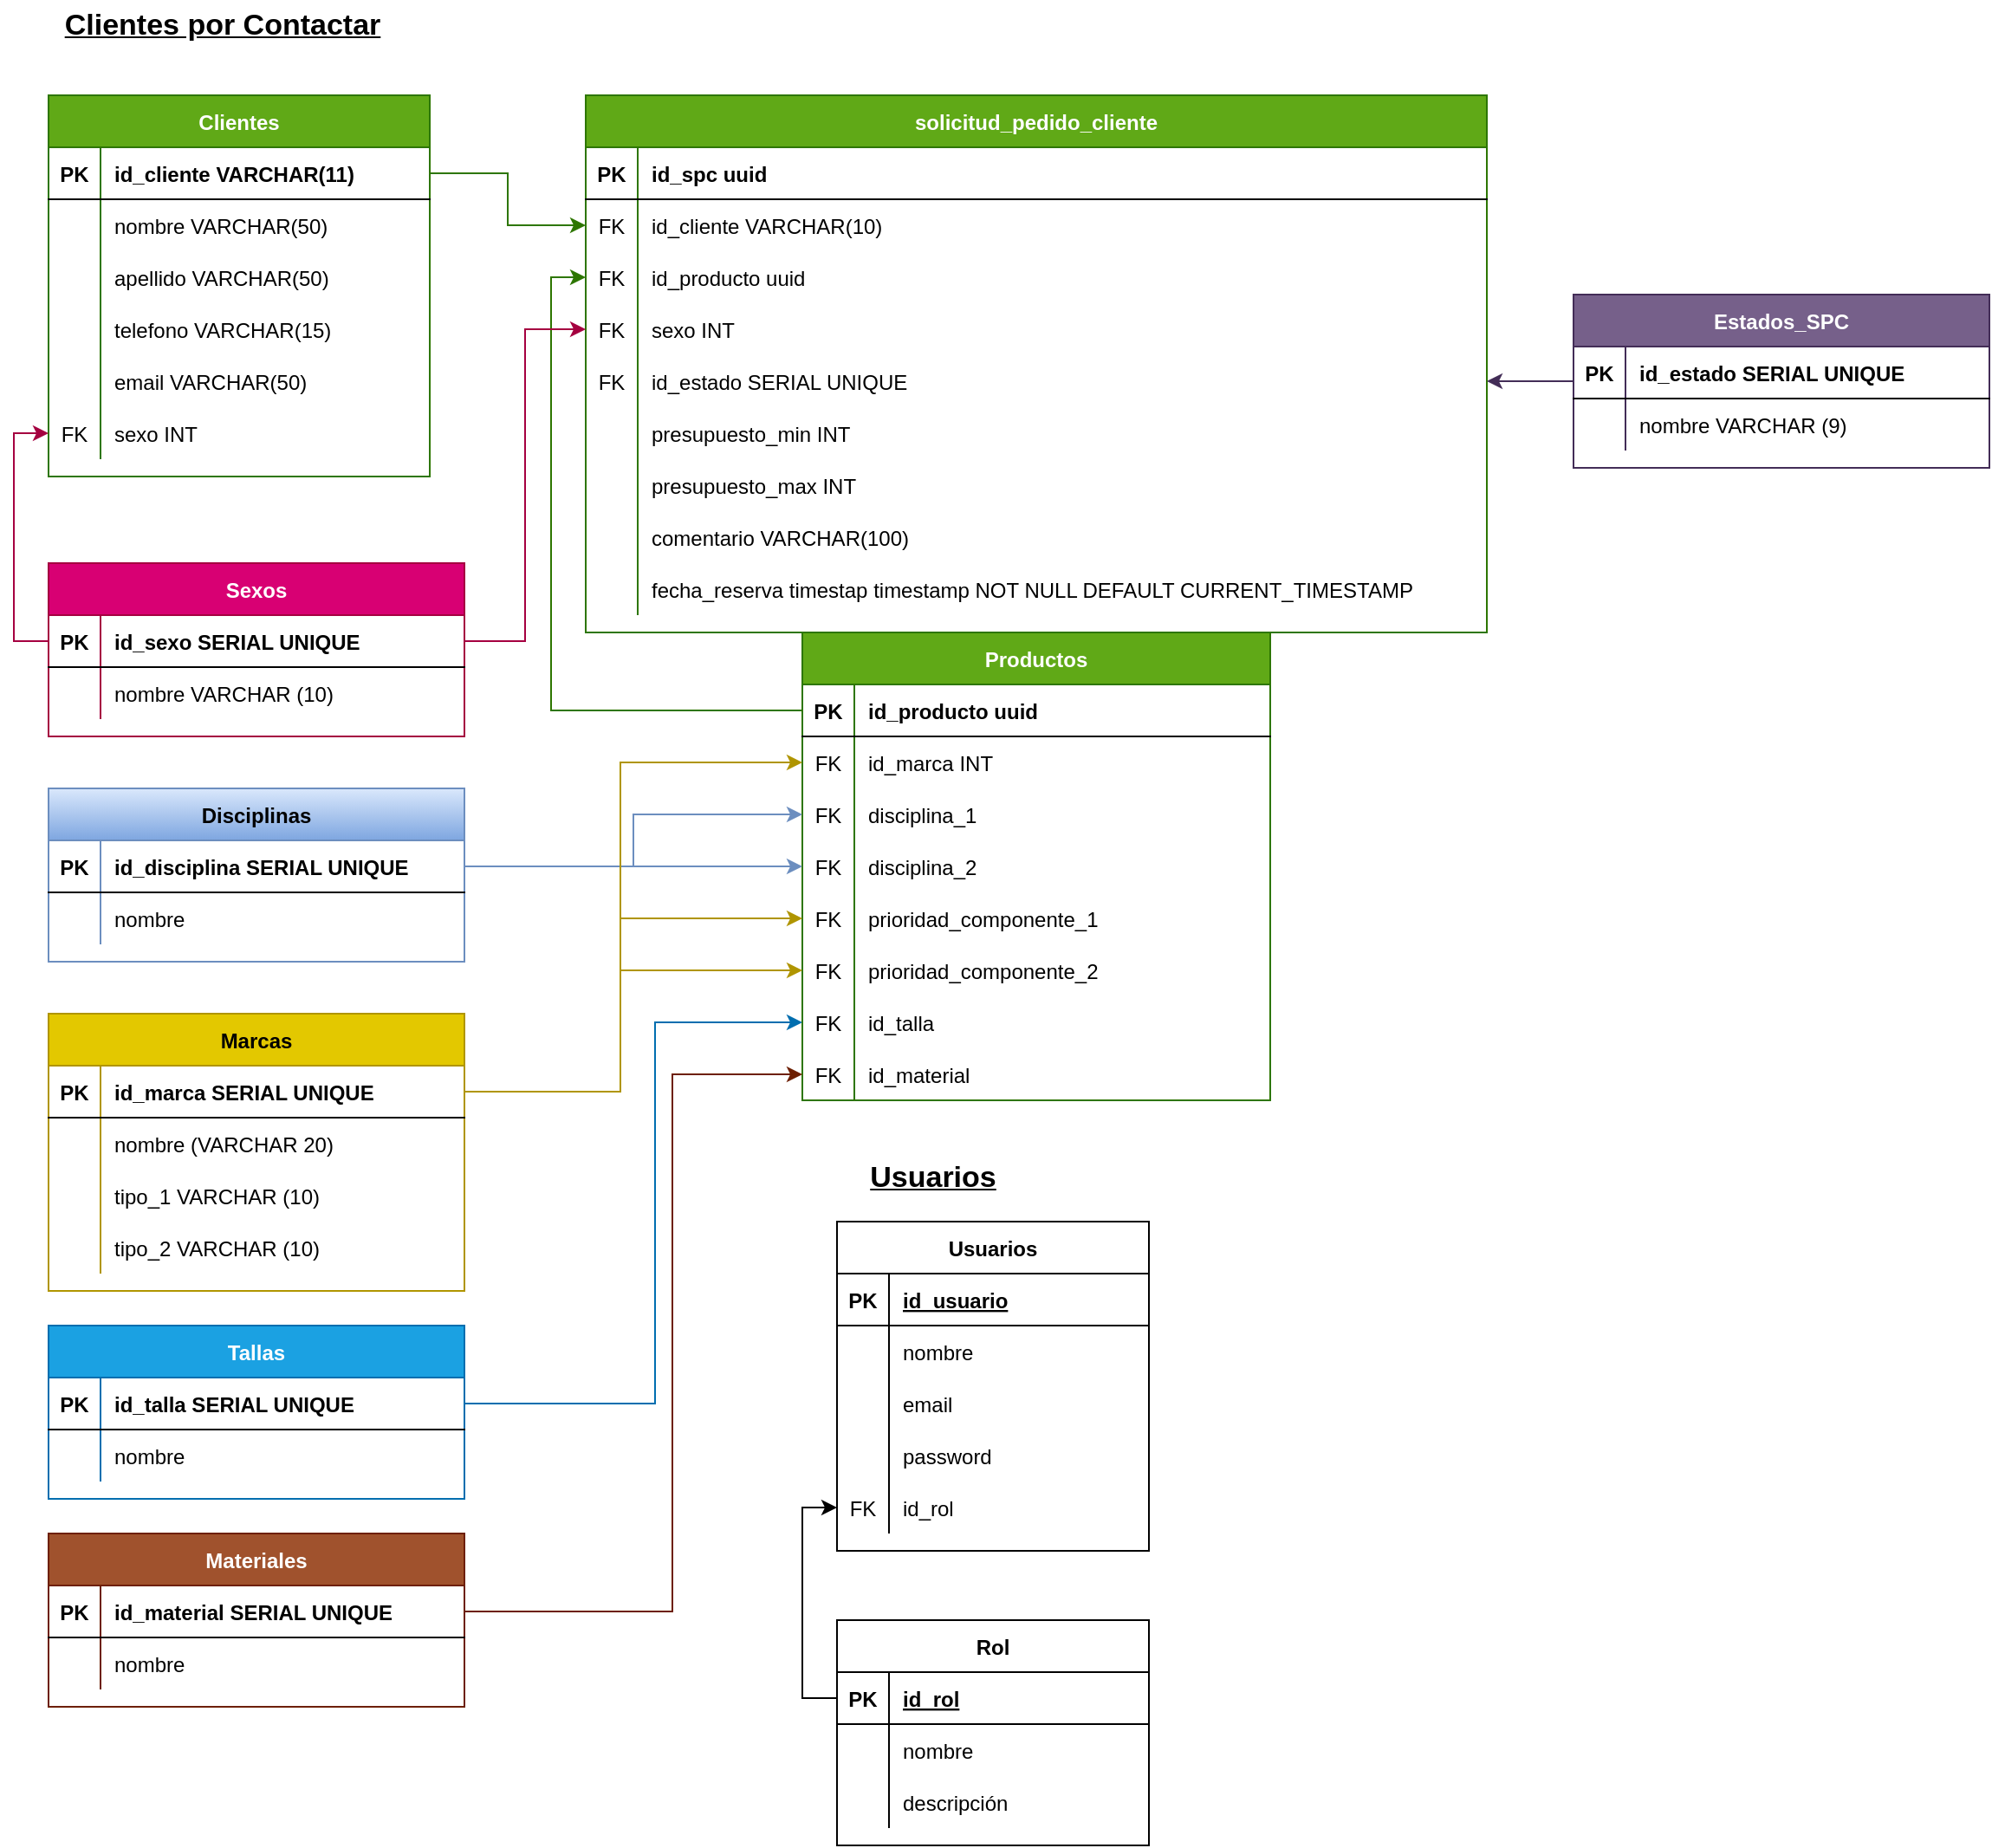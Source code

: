 <mxfile version="15.8.7" type="device"><diagram id="6OEw1RoG8nwUPxOM8HDi" name="Page-1"><mxGraphModel dx="1296" dy="1065" grid="1" gridSize="10" guides="1" tooltips="1" connect="1" arrows="1" fold="1" page="1" pageScale="1" pageWidth="850" pageHeight="1100" math="0" shadow="0"><root><mxCell id="0"/><mxCell id="1" parent="0"/><mxCell id="TOq5eqpITNeeK79qDQ8g-1" value="Clientes por Contactar" style="text;html=1;align=center;verticalAlign=middle;resizable=0;points=[];autosize=1;strokeColor=none;fillColor=none;fontSize=17;fontStyle=5;horizontal=1;" parent="1" vertex="1"><mxGeometry x="60" y="25" width="200" height="30" as="geometry"/></mxCell><mxCell id="TOq5eqpITNeeK79qDQ8g-2" value="Clientes" style="shape=table;startSize=30;container=1;collapsible=1;childLayout=tableLayout;fixedRows=1;rowLines=0;fontStyle=1;align=center;resizeLast=1;fillColor=#60a917;fontColor=#ffffff;strokeColor=#2D7600;" parent="1" vertex="1"><mxGeometry x="60" y="80" width="220" height="220" as="geometry"/></mxCell><mxCell id="TOq5eqpITNeeK79qDQ8g-3" value="" style="shape=partialRectangle;collapsible=0;dropTarget=0;pointerEvents=0;fillColor=none;top=0;left=0;bottom=1;right=0;points=[[0,0.5],[1,0.5]];portConstraint=eastwest;" parent="TOq5eqpITNeeK79qDQ8g-2" vertex="1"><mxGeometry y="30" width="220" height="30" as="geometry"/></mxCell><mxCell id="TOq5eqpITNeeK79qDQ8g-4" value="PK" style="shape=partialRectangle;connectable=0;fillColor=none;top=0;left=0;bottom=0;right=0;fontStyle=1;overflow=hidden;" parent="TOq5eqpITNeeK79qDQ8g-3" vertex="1"><mxGeometry width="30" height="30" as="geometry"><mxRectangle width="30" height="30" as="alternateBounds"/></mxGeometry></mxCell><mxCell id="TOq5eqpITNeeK79qDQ8g-5" value="id_cliente VARCHAR(11)" style="shape=partialRectangle;connectable=0;fillColor=none;top=0;left=0;bottom=0;right=0;align=left;spacingLeft=6;fontStyle=1;overflow=hidden;" parent="TOq5eqpITNeeK79qDQ8g-3" vertex="1"><mxGeometry x="30" width="190" height="30" as="geometry"><mxRectangle width="190" height="30" as="alternateBounds"/></mxGeometry></mxCell><mxCell id="TOq5eqpITNeeK79qDQ8g-6" value="" style="shape=partialRectangle;collapsible=0;dropTarget=0;pointerEvents=0;fillColor=none;top=0;left=0;bottom=0;right=0;points=[[0,0.5],[1,0.5]];portConstraint=eastwest;" parent="TOq5eqpITNeeK79qDQ8g-2" vertex="1"><mxGeometry y="60" width="220" height="30" as="geometry"/></mxCell><mxCell id="TOq5eqpITNeeK79qDQ8g-7" value="" style="shape=partialRectangle;connectable=0;fillColor=none;top=0;left=0;bottom=0;right=0;editable=1;overflow=hidden;" parent="TOq5eqpITNeeK79qDQ8g-6" vertex="1"><mxGeometry width="30" height="30" as="geometry"><mxRectangle width="30" height="30" as="alternateBounds"/></mxGeometry></mxCell><mxCell id="TOq5eqpITNeeK79qDQ8g-8" value="nombre VARCHAR(50)" style="shape=partialRectangle;connectable=0;fillColor=none;top=0;left=0;bottom=0;right=0;align=left;spacingLeft=6;overflow=hidden;" parent="TOq5eqpITNeeK79qDQ8g-6" vertex="1"><mxGeometry x="30" width="190" height="30" as="geometry"><mxRectangle width="190" height="30" as="alternateBounds"/></mxGeometry></mxCell><mxCell id="TOq5eqpITNeeK79qDQ8g-9" value="" style="shape=partialRectangle;collapsible=0;dropTarget=0;pointerEvents=0;fillColor=none;top=0;left=0;bottom=0;right=0;points=[[0,0.5],[1,0.5]];portConstraint=eastwest;" parent="TOq5eqpITNeeK79qDQ8g-2" vertex="1"><mxGeometry y="90" width="220" height="30" as="geometry"/></mxCell><mxCell id="TOq5eqpITNeeK79qDQ8g-10" value="" style="shape=partialRectangle;connectable=0;fillColor=none;top=0;left=0;bottom=0;right=0;editable=1;overflow=hidden;" parent="TOq5eqpITNeeK79qDQ8g-9" vertex="1"><mxGeometry width="30" height="30" as="geometry"><mxRectangle width="30" height="30" as="alternateBounds"/></mxGeometry></mxCell><mxCell id="TOq5eqpITNeeK79qDQ8g-11" value="apellido VARCHAR(50)" style="shape=partialRectangle;connectable=0;fillColor=none;top=0;left=0;bottom=0;right=0;align=left;spacingLeft=6;overflow=hidden;" parent="TOq5eqpITNeeK79qDQ8g-9" vertex="1"><mxGeometry x="30" width="190" height="30" as="geometry"><mxRectangle width="190" height="30" as="alternateBounds"/></mxGeometry></mxCell><mxCell id="TOq5eqpITNeeK79qDQ8g-12" value="" style="shape=partialRectangle;collapsible=0;dropTarget=0;pointerEvents=0;fillColor=none;top=0;left=0;bottom=0;right=0;points=[[0,0.5],[1,0.5]];portConstraint=eastwest;" parent="TOq5eqpITNeeK79qDQ8g-2" vertex="1"><mxGeometry y="120" width="220" height="30" as="geometry"/></mxCell><mxCell id="TOq5eqpITNeeK79qDQ8g-13" value="" style="shape=partialRectangle;connectable=0;fillColor=none;top=0;left=0;bottom=0;right=0;editable=1;overflow=hidden;" parent="TOq5eqpITNeeK79qDQ8g-12" vertex="1"><mxGeometry width="30" height="30" as="geometry"><mxRectangle width="30" height="30" as="alternateBounds"/></mxGeometry></mxCell><mxCell id="TOq5eqpITNeeK79qDQ8g-14" value="telefono VARCHAR(15)" style="shape=partialRectangle;connectable=0;fillColor=none;top=0;left=0;bottom=0;right=0;align=left;spacingLeft=6;overflow=hidden;" parent="TOq5eqpITNeeK79qDQ8g-12" vertex="1"><mxGeometry x="30" width="190" height="30" as="geometry"><mxRectangle width="190" height="30" as="alternateBounds"/></mxGeometry></mxCell><mxCell id="TOq5eqpITNeeK79qDQ8g-28" style="shape=partialRectangle;collapsible=0;dropTarget=0;pointerEvents=0;fillColor=none;top=0;left=0;bottom=0;right=0;points=[[0,0.5],[1,0.5]];portConstraint=eastwest;" parent="TOq5eqpITNeeK79qDQ8g-2" vertex="1"><mxGeometry y="150" width="220" height="30" as="geometry"/></mxCell><mxCell id="TOq5eqpITNeeK79qDQ8g-29" style="shape=partialRectangle;connectable=0;fillColor=none;top=0;left=0;bottom=0;right=0;editable=1;overflow=hidden;" parent="TOq5eqpITNeeK79qDQ8g-28" vertex="1"><mxGeometry width="30" height="30" as="geometry"><mxRectangle width="30" height="30" as="alternateBounds"/></mxGeometry></mxCell><mxCell id="TOq5eqpITNeeK79qDQ8g-30" value="email VARCHAR(50)" style="shape=partialRectangle;connectable=0;fillColor=none;top=0;left=0;bottom=0;right=0;align=left;spacingLeft=6;overflow=hidden;" parent="TOq5eqpITNeeK79qDQ8g-28" vertex="1"><mxGeometry x="30" width="190" height="30" as="geometry"><mxRectangle width="190" height="30" as="alternateBounds"/></mxGeometry></mxCell><mxCell id="i6nMh1V5ZQZJW5j_rG-i-44" style="shape=partialRectangle;collapsible=0;dropTarget=0;pointerEvents=0;fillColor=none;top=0;left=0;bottom=0;right=0;points=[[0,0.5],[1,0.5]];portConstraint=eastwest;" parent="TOq5eqpITNeeK79qDQ8g-2" vertex="1"><mxGeometry y="180" width="220" height="30" as="geometry"/></mxCell><mxCell id="i6nMh1V5ZQZJW5j_rG-i-45" value="FK" style="shape=partialRectangle;connectable=0;fillColor=none;top=0;left=0;bottom=0;right=0;editable=1;overflow=hidden;" parent="i6nMh1V5ZQZJW5j_rG-i-44" vertex="1"><mxGeometry width="30" height="30" as="geometry"><mxRectangle width="30" height="30" as="alternateBounds"/></mxGeometry></mxCell><mxCell id="i6nMh1V5ZQZJW5j_rG-i-46" value="sexo INT" style="shape=partialRectangle;connectable=0;fillColor=none;top=0;left=0;bottom=0;right=0;align=left;spacingLeft=6;overflow=hidden;" parent="i6nMh1V5ZQZJW5j_rG-i-44" vertex="1"><mxGeometry x="30" width="190" height="30" as="geometry"><mxRectangle width="190" height="30" as="alternateBounds"/></mxGeometry></mxCell><mxCell id="TOq5eqpITNeeK79qDQ8g-15" value="solicitud_pedido_cliente" style="shape=table;startSize=30;container=1;collapsible=1;childLayout=tableLayout;fixedRows=1;rowLines=0;fontStyle=1;align=center;resizeLast=1;fillColor=#60a917;fontColor=#ffffff;strokeColor=#2D7600;" parent="1" vertex="1"><mxGeometry x="370" y="80" width="520" height="310" as="geometry"/></mxCell><mxCell id="TOq5eqpITNeeK79qDQ8g-16" value="" style="shape=partialRectangle;collapsible=0;dropTarget=0;pointerEvents=0;fillColor=none;top=0;left=0;bottom=1;right=0;points=[[0,0.5],[1,0.5]];portConstraint=eastwest;" parent="TOq5eqpITNeeK79qDQ8g-15" vertex="1"><mxGeometry y="30" width="520" height="30" as="geometry"/></mxCell><mxCell id="TOq5eqpITNeeK79qDQ8g-17" value="PK" style="shape=partialRectangle;connectable=0;fillColor=none;top=0;left=0;bottom=0;right=0;fontStyle=1;overflow=hidden;" parent="TOq5eqpITNeeK79qDQ8g-16" vertex="1"><mxGeometry width="30" height="30" as="geometry"><mxRectangle width="30" height="30" as="alternateBounds"/></mxGeometry></mxCell><mxCell id="TOq5eqpITNeeK79qDQ8g-18" value="id_spc uuid" style="shape=partialRectangle;connectable=0;fillColor=none;top=0;left=0;bottom=0;right=0;align=left;spacingLeft=6;fontStyle=1;overflow=hidden;" parent="TOq5eqpITNeeK79qDQ8g-16" vertex="1"><mxGeometry x="30" width="490" height="30" as="geometry"><mxRectangle width="490" height="30" as="alternateBounds"/></mxGeometry></mxCell><mxCell id="TOq5eqpITNeeK79qDQ8g-19" value="" style="shape=partialRectangle;collapsible=0;dropTarget=0;pointerEvents=0;fillColor=none;top=0;left=0;bottom=0;right=0;points=[[0,0.5],[1,0.5]];portConstraint=eastwest;" parent="TOq5eqpITNeeK79qDQ8g-15" vertex="1"><mxGeometry y="60" width="520" height="30" as="geometry"/></mxCell><mxCell id="TOq5eqpITNeeK79qDQ8g-20" value="FK" style="shape=partialRectangle;connectable=0;fillColor=none;top=0;left=0;bottom=0;right=0;editable=1;overflow=hidden;" parent="TOq5eqpITNeeK79qDQ8g-19" vertex="1"><mxGeometry width="30" height="30" as="geometry"><mxRectangle width="30" height="30" as="alternateBounds"/></mxGeometry></mxCell><mxCell id="TOq5eqpITNeeK79qDQ8g-21" value="id_cliente VARCHAR(10)" style="shape=partialRectangle;connectable=0;fillColor=none;top=0;left=0;bottom=0;right=0;align=left;spacingLeft=6;overflow=hidden;" parent="TOq5eqpITNeeK79qDQ8g-19" vertex="1"><mxGeometry x="30" width="490" height="30" as="geometry"><mxRectangle width="490" height="30" as="alternateBounds"/></mxGeometry></mxCell><mxCell id="TOq5eqpITNeeK79qDQ8g-22" value="" style="shape=partialRectangle;collapsible=0;dropTarget=0;pointerEvents=0;fillColor=none;top=0;left=0;bottom=0;right=0;points=[[0,0.5],[1,0.5]];portConstraint=eastwest;" parent="TOq5eqpITNeeK79qDQ8g-15" vertex="1"><mxGeometry y="90" width="520" height="30" as="geometry"/></mxCell><mxCell id="TOq5eqpITNeeK79qDQ8g-23" value="FK" style="shape=partialRectangle;connectable=0;fillColor=none;top=0;left=0;bottom=0;right=0;editable=1;overflow=hidden;" parent="TOq5eqpITNeeK79qDQ8g-22" vertex="1"><mxGeometry width="30" height="30" as="geometry"><mxRectangle width="30" height="30" as="alternateBounds"/></mxGeometry></mxCell><mxCell id="TOq5eqpITNeeK79qDQ8g-24" value="id_producto uuid " style="shape=partialRectangle;connectable=0;fillColor=none;top=0;left=0;bottom=0;right=0;align=left;spacingLeft=6;overflow=hidden;" parent="TOq5eqpITNeeK79qDQ8g-22" vertex="1"><mxGeometry x="30" width="490" height="30" as="geometry"><mxRectangle width="490" height="30" as="alternateBounds"/></mxGeometry></mxCell><mxCell id="i6nMh1V5ZQZJW5j_rG-i-54" style="shape=partialRectangle;collapsible=0;dropTarget=0;pointerEvents=0;fillColor=none;top=0;left=0;bottom=0;right=0;points=[[0,0.5],[1,0.5]];portConstraint=eastwest;" parent="TOq5eqpITNeeK79qDQ8g-15" vertex="1"><mxGeometry y="120" width="520" height="30" as="geometry"/></mxCell><mxCell id="i6nMh1V5ZQZJW5j_rG-i-55" value="FK" style="shape=partialRectangle;connectable=0;fillColor=none;top=0;left=0;bottom=0;right=0;editable=1;overflow=hidden;" parent="i6nMh1V5ZQZJW5j_rG-i-54" vertex="1"><mxGeometry width="30" height="30" as="geometry"><mxRectangle width="30" height="30" as="alternateBounds"/></mxGeometry></mxCell><mxCell id="i6nMh1V5ZQZJW5j_rG-i-56" value="sexo INT" style="shape=partialRectangle;connectable=0;fillColor=none;top=0;left=0;bottom=0;right=0;align=left;spacingLeft=6;overflow=hidden;" parent="i6nMh1V5ZQZJW5j_rG-i-54" vertex="1"><mxGeometry x="30" width="490" height="30" as="geometry"><mxRectangle width="490" height="30" as="alternateBounds"/></mxGeometry></mxCell><mxCell id="TOq5eqpITNeeK79qDQ8g-34" style="shape=partialRectangle;collapsible=0;dropTarget=0;pointerEvents=0;fillColor=none;top=0;left=0;bottom=0;right=0;points=[[0,0.5],[1,0.5]];portConstraint=eastwest;" parent="TOq5eqpITNeeK79qDQ8g-15" vertex="1"><mxGeometry y="150" width="520" height="30" as="geometry"/></mxCell><mxCell id="TOq5eqpITNeeK79qDQ8g-35" value="FK" style="shape=partialRectangle;connectable=0;fillColor=none;top=0;left=0;bottom=0;right=0;editable=1;overflow=hidden;" parent="TOq5eqpITNeeK79qDQ8g-34" vertex="1"><mxGeometry width="30" height="30" as="geometry"><mxRectangle width="30" height="30" as="alternateBounds"/></mxGeometry></mxCell><mxCell id="TOq5eqpITNeeK79qDQ8g-36" value="id_estado SERIAL UNIQUE" style="shape=partialRectangle;connectable=0;fillColor=none;top=0;left=0;bottom=0;right=0;align=left;spacingLeft=6;overflow=hidden;" parent="TOq5eqpITNeeK79qDQ8g-34" vertex="1"><mxGeometry x="30" width="490" height="30" as="geometry"><mxRectangle width="490" height="30" as="alternateBounds"/></mxGeometry></mxCell><mxCell id="ywp_9PJctNcTsbp1bO07-2" style="shape=partialRectangle;collapsible=0;dropTarget=0;pointerEvents=0;fillColor=none;top=0;left=0;bottom=0;right=0;points=[[0,0.5],[1,0.5]];portConstraint=eastwest;" parent="TOq5eqpITNeeK79qDQ8g-15" vertex="1"><mxGeometry y="180" width="520" height="30" as="geometry"/></mxCell><mxCell id="ywp_9PJctNcTsbp1bO07-3" style="shape=partialRectangle;connectable=0;fillColor=none;top=0;left=0;bottom=0;right=0;editable=1;overflow=hidden;" parent="ywp_9PJctNcTsbp1bO07-2" vertex="1"><mxGeometry width="30" height="30" as="geometry"><mxRectangle width="30" height="30" as="alternateBounds"/></mxGeometry></mxCell><mxCell id="ywp_9PJctNcTsbp1bO07-4" value="presupuesto_min INT" style="shape=partialRectangle;connectable=0;fillColor=none;top=0;left=0;bottom=0;right=0;align=left;spacingLeft=6;overflow=hidden;" parent="ywp_9PJctNcTsbp1bO07-2" vertex="1"><mxGeometry x="30" width="490" height="30" as="geometry"><mxRectangle width="490" height="30" as="alternateBounds"/></mxGeometry></mxCell><mxCell id="ywp_9PJctNcTsbp1bO07-5" style="shape=partialRectangle;collapsible=0;dropTarget=0;pointerEvents=0;fillColor=none;top=0;left=0;bottom=0;right=0;points=[[0,0.5],[1,0.5]];portConstraint=eastwest;" parent="TOq5eqpITNeeK79qDQ8g-15" vertex="1"><mxGeometry y="210" width="520" height="30" as="geometry"/></mxCell><mxCell id="ywp_9PJctNcTsbp1bO07-6" style="shape=partialRectangle;connectable=0;fillColor=none;top=0;left=0;bottom=0;right=0;editable=1;overflow=hidden;" parent="ywp_9PJctNcTsbp1bO07-5" vertex="1"><mxGeometry width="30" height="30" as="geometry"><mxRectangle width="30" height="30" as="alternateBounds"/></mxGeometry></mxCell><mxCell id="ywp_9PJctNcTsbp1bO07-7" value="presupuesto_max INT" style="shape=partialRectangle;connectable=0;fillColor=none;top=0;left=0;bottom=0;right=0;align=left;spacingLeft=6;overflow=hidden;" parent="ywp_9PJctNcTsbp1bO07-5" vertex="1"><mxGeometry x="30" width="490" height="30" as="geometry"><mxRectangle width="490" height="30" as="alternateBounds"/></mxGeometry></mxCell><mxCell id="Cqpadrn6HLK0nkTycRm2-21" style="shape=partialRectangle;collapsible=0;dropTarget=0;pointerEvents=0;fillColor=none;top=0;left=0;bottom=0;right=0;points=[[0,0.5],[1,0.5]];portConstraint=eastwest;" parent="TOq5eqpITNeeK79qDQ8g-15" vertex="1"><mxGeometry y="240" width="520" height="30" as="geometry"/></mxCell><mxCell id="Cqpadrn6HLK0nkTycRm2-22" style="shape=partialRectangle;connectable=0;fillColor=none;top=0;left=0;bottom=0;right=0;editable=1;overflow=hidden;" parent="Cqpadrn6HLK0nkTycRm2-21" vertex="1"><mxGeometry width="30" height="30" as="geometry"><mxRectangle width="30" height="30" as="alternateBounds"/></mxGeometry></mxCell><mxCell id="Cqpadrn6HLK0nkTycRm2-23" value="comentario VARCHAR(100)" style="shape=partialRectangle;connectable=0;fillColor=none;top=0;left=0;bottom=0;right=0;align=left;spacingLeft=6;overflow=hidden;" parent="Cqpadrn6HLK0nkTycRm2-21" vertex="1"><mxGeometry x="30" width="490" height="30" as="geometry"><mxRectangle width="490" height="30" as="alternateBounds"/></mxGeometry></mxCell><mxCell id="TOq5eqpITNeeK79qDQ8g-25" value="" style="shape=partialRectangle;collapsible=0;dropTarget=0;pointerEvents=0;fillColor=none;top=0;left=0;bottom=0;right=0;points=[[0,0.5],[1,0.5]];portConstraint=eastwest;" parent="TOq5eqpITNeeK79qDQ8g-15" vertex="1"><mxGeometry y="270" width="520" height="30" as="geometry"/></mxCell><mxCell id="TOq5eqpITNeeK79qDQ8g-26" value="" style="shape=partialRectangle;connectable=0;fillColor=none;top=0;left=0;bottom=0;right=0;editable=1;overflow=hidden;" parent="TOq5eqpITNeeK79qDQ8g-25" vertex="1"><mxGeometry width="30" height="30" as="geometry"><mxRectangle width="30" height="30" as="alternateBounds"/></mxGeometry></mxCell><mxCell id="TOq5eqpITNeeK79qDQ8g-27" value="fecha_reserva timestap timestamp NOT NULL DEFAULT CURRENT_TIMESTAMP" style="shape=partialRectangle;connectable=0;fillColor=none;top=0;left=0;bottom=0;right=0;align=left;spacingLeft=6;overflow=hidden;" parent="TOq5eqpITNeeK79qDQ8g-25" vertex="1"><mxGeometry x="30" width="490" height="30" as="geometry"><mxRectangle width="490" height="30" as="alternateBounds"/></mxGeometry></mxCell><mxCell id="TOq5eqpITNeeK79qDQ8g-40" value="Productos" style="shape=table;startSize=30;container=1;collapsible=1;childLayout=tableLayout;fixedRows=1;rowLines=0;fontStyle=1;align=center;resizeLast=1;fillColor=#60a917;fontColor=#ffffff;strokeColor=#2D7600;" parent="1" vertex="1"><mxGeometry x="495" y="390" width="270" height="270" as="geometry"/></mxCell><mxCell id="TOq5eqpITNeeK79qDQ8g-41" value="" style="shape=partialRectangle;collapsible=0;dropTarget=0;pointerEvents=0;fillColor=none;top=0;left=0;bottom=1;right=0;points=[[0,0.5],[1,0.5]];portConstraint=eastwest;" parent="TOq5eqpITNeeK79qDQ8g-40" vertex="1"><mxGeometry y="30" width="270" height="30" as="geometry"/></mxCell><mxCell id="TOq5eqpITNeeK79qDQ8g-42" value="PK" style="shape=partialRectangle;connectable=0;fillColor=none;top=0;left=0;bottom=0;right=0;fontStyle=1;overflow=hidden;" parent="TOq5eqpITNeeK79qDQ8g-41" vertex="1"><mxGeometry width="30" height="30" as="geometry"><mxRectangle width="30" height="30" as="alternateBounds"/></mxGeometry></mxCell><mxCell id="TOq5eqpITNeeK79qDQ8g-43" value="id_producto uuid" style="shape=partialRectangle;connectable=0;fillColor=none;top=0;left=0;bottom=0;right=0;align=left;spacingLeft=6;fontStyle=1;overflow=hidden;" parent="TOq5eqpITNeeK79qDQ8g-41" vertex="1"><mxGeometry x="30" width="240" height="30" as="geometry"><mxRectangle width="240" height="30" as="alternateBounds"/></mxGeometry></mxCell><mxCell id="TOq5eqpITNeeK79qDQ8g-63" style="shape=partialRectangle;collapsible=0;dropTarget=0;pointerEvents=0;fillColor=none;top=0;left=0;bottom=0;right=0;points=[[0,0.5],[1,0.5]];portConstraint=eastwest;" parent="TOq5eqpITNeeK79qDQ8g-40" vertex="1"><mxGeometry y="60" width="270" height="30" as="geometry"/></mxCell><mxCell id="TOq5eqpITNeeK79qDQ8g-64" value="FK" style="shape=partialRectangle;connectable=0;fillColor=none;top=0;left=0;bottom=0;right=0;editable=1;overflow=hidden;" parent="TOq5eqpITNeeK79qDQ8g-63" vertex="1"><mxGeometry width="30" height="30" as="geometry"><mxRectangle width="30" height="30" as="alternateBounds"/></mxGeometry></mxCell><mxCell id="TOq5eqpITNeeK79qDQ8g-65" value="id_marca INT" style="shape=partialRectangle;connectable=0;fillColor=none;top=0;left=0;bottom=0;right=0;align=left;spacingLeft=6;overflow=hidden;" parent="TOq5eqpITNeeK79qDQ8g-63" vertex="1"><mxGeometry x="30" width="240" height="30" as="geometry"><mxRectangle width="240" height="30" as="alternateBounds"/></mxGeometry></mxCell><mxCell id="TOq5eqpITNeeK79qDQ8g-44" value="" style="shape=partialRectangle;collapsible=0;dropTarget=0;pointerEvents=0;fillColor=none;top=0;left=0;bottom=0;right=0;points=[[0,0.5],[1,0.5]];portConstraint=eastwest;" parent="TOq5eqpITNeeK79qDQ8g-40" vertex="1"><mxGeometry y="90" width="270" height="30" as="geometry"/></mxCell><mxCell id="TOq5eqpITNeeK79qDQ8g-45" value="FK" style="shape=partialRectangle;connectable=0;fillColor=none;top=0;left=0;bottom=0;right=0;editable=1;overflow=hidden;" parent="TOq5eqpITNeeK79qDQ8g-44" vertex="1"><mxGeometry width="30" height="30" as="geometry"><mxRectangle width="30" height="30" as="alternateBounds"/></mxGeometry></mxCell><mxCell id="TOq5eqpITNeeK79qDQ8g-46" value="disciplina_1" style="shape=partialRectangle;connectable=0;fillColor=none;top=0;left=0;bottom=0;right=0;align=left;spacingLeft=6;overflow=hidden;" parent="TOq5eqpITNeeK79qDQ8g-44" vertex="1"><mxGeometry x="30" width="240" height="30" as="geometry"><mxRectangle width="240" height="30" as="alternateBounds"/></mxGeometry></mxCell><mxCell id="i6nMh1V5ZQZJW5j_rG-i-1" style="shape=partialRectangle;collapsible=0;dropTarget=0;pointerEvents=0;fillColor=none;top=0;left=0;bottom=0;right=0;points=[[0,0.5],[1,0.5]];portConstraint=eastwest;" parent="TOq5eqpITNeeK79qDQ8g-40" vertex="1"><mxGeometry y="120" width="270" height="30" as="geometry"/></mxCell><mxCell id="i6nMh1V5ZQZJW5j_rG-i-2" value="FK" style="shape=partialRectangle;connectable=0;fillColor=none;top=0;left=0;bottom=0;right=0;editable=1;overflow=hidden;" parent="i6nMh1V5ZQZJW5j_rG-i-1" vertex="1"><mxGeometry width="30" height="30" as="geometry"><mxRectangle width="30" height="30" as="alternateBounds"/></mxGeometry></mxCell><mxCell id="i6nMh1V5ZQZJW5j_rG-i-3" value="disciplina_2" style="shape=partialRectangle;connectable=0;fillColor=none;top=0;left=0;bottom=0;right=0;align=left;spacingLeft=6;overflow=hidden;" parent="i6nMh1V5ZQZJW5j_rG-i-1" vertex="1"><mxGeometry x="30" width="240" height="30" as="geometry"><mxRectangle width="240" height="30" as="alternateBounds"/></mxGeometry></mxCell><mxCell id="i6nMh1V5ZQZJW5j_rG-i-5" style="shape=partialRectangle;collapsible=0;dropTarget=0;pointerEvents=0;fillColor=none;top=0;left=0;bottom=0;right=0;points=[[0,0.5],[1,0.5]];portConstraint=eastwest;" parent="TOq5eqpITNeeK79qDQ8g-40" vertex="1"><mxGeometry y="150" width="270" height="30" as="geometry"/></mxCell><mxCell id="i6nMh1V5ZQZJW5j_rG-i-6" value="FK" style="shape=partialRectangle;connectable=0;fillColor=none;top=0;left=0;bottom=0;right=0;editable=1;overflow=hidden;" parent="i6nMh1V5ZQZJW5j_rG-i-5" vertex="1"><mxGeometry width="30" height="30" as="geometry"><mxRectangle width="30" height="30" as="alternateBounds"/></mxGeometry></mxCell><mxCell id="i6nMh1V5ZQZJW5j_rG-i-7" value="prioridad_componente_1" style="shape=partialRectangle;connectable=0;fillColor=none;top=0;left=0;bottom=0;right=0;align=left;spacingLeft=6;overflow=hidden;" parent="i6nMh1V5ZQZJW5j_rG-i-5" vertex="1"><mxGeometry x="30" width="240" height="30" as="geometry"><mxRectangle width="240" height="30" as="alternateBounds"/></mxGeometry></mxCell><mxCell id="i6nMh1V5ZQZJW5j_rG-i-8" style="shape=partialRectangle;collapsible=0;dropTarget=0;pointerEvents=0;fillColor=none;top=0;left=0;bottom=0;right=0;points=[[0,0.5],[1,0.5]];portConstraint=eastwest;" parent="TOq5eqpITNeeK79qDQ8g-40" vertex="1"><mxGeometry y="180" width="270" height="30" as="geometry"/></mxCell><mxCell id="i6nMh1V5ZQZJW5j_rG-i-9" value="FK" style="shape=partialRectangle;connectable=0;fillColor=none;top=0;left=0;bottom=0;right=0;editable=1;overflow=hidden;" parent="i6nMh1V5ZQZJW5j_rG-i-8" vertex="1"><mxGeometry width="30" height="30" as="geometry"><mxRectangle width="30" height="30" as="alternateBounds"/></mxGeometry></mxCell><mxCell id="i6nMh1V5ZQZJW5j_rG-i-10" value="prioridad_componente_2" style="shape=partialRectangle;connectable=0;fillColor=none;top=0;left=0;bottom=0;right=0;align=left;spacingLeft=6;overflow=hidden;" parent="i6nMh1V5ZQZJW5j_rG-i-8" vertex="1"><mxGeometry x="30" width="240" height="30" as="geometry"><mxRectangle width="240" height="30" as="alternateBounds"/></mxGeometry></mxCell><mxCell id="TOq5eqpITNeeK79qDQ8g-66" style="shape=partialRectangle;collapsible=0;dropTarget=0;pointerEvents=0;fillColor=none;top=0;left=0;bottom=0;right=0;points=[[0,0.5],[1,0.5]];portConstraint=eastwest;" parent="TOq5eqpITNeeK79qDQ8g-40" vertex="1"><mxGeometry y="210" width="270" height="30" as="geometry"/></mxCell><mxCell id="TOq5eqpITNeeK79qDQ8g-67" value="FK" style="shape=partialRectangle;connectable=0;fillColor=none;top=0;left=0;bottom=0;right=0;editable=1;overflow=hidden;" parent="TOq5eqpITNeeK79qDQ8g-66" vertex="1"><mxGeometry width="30" height="30" as="geometry"><mxRectangle width="30" height="30" as="alternateBounds"/></mxGeometry></mxCell><mxCell id="TOq5eqpITNeeK79qDQ8g-68" value="id_talla" style="shape=partialRectangle;connectable=0;fillColor=none;top=0;left=0;bottom=0;right=0;align=left;spacingLeft=6;overflow=hidden;" parent="TOq5eqpITNeeK79qDQ8g-66" vertex="1"><mxGeometry x="30" width="240" height="30" as="geometry"><mxRectangle width="240" height="30" as="alternateBounds"/></mxGeometry></mxCell><mxCell id="i6nMh1V5ZQZJW5j_rG-i-23" style="shape=partialRectangle;collapsible=0;dropTarget=0;pointerEvents=0;fillColor=none;top=0;left=0;bottom=0;right=0;points=[[0,0.5],[1,0.5]];portConstraint=eastwest;" parent="TOq5eqpITNeeK79qDQ8g-40" vertex="1"><mxGeometry y="240" width="270" height="30" as="geometry"/></mxCell><mxCell id="i6nMh1V5ZQZJW5j_rG-i-24" value="FK" style="shape=partialRectangle;connectable=0;fillColor=none;top=0;left=0;bottom=0;right=0;editable=1;overflow=hidden;" parent="i6nMh1V5ZQZJW5j_rG-i-23" vertex="1"><mxGeometry width="30" height="30" as="geometry"><mxRectangle width="30" height="30" as="alternateBounds"/></mxGeometry></mxCell><mxCell id="i6nMh1V5ZQZJW5j_rG-i-25" value="id_material" style="shape=partialRectangle;connectable=0;fillColor=none;top=0;left=0;bottom=0;right=0;align=left;spacingLeft=6;overflow=hidden;" parent="i6nMh1V5ZQZJW5j_rG-i-23" vertex="1"><mxGeometry x="30" width="240" height="30" as="geometry"><mxRectangle width="240" height="30" as="alternateBounds"/></mxGeometry></mxCell><mxCell id="TOq5eqpITNeeK79qDQ8g-53" value="Marcas" style="shape=table;startSize=30;container=1;collapsible=1;childLayout=tableLayout;fixedRows=1;rowLines=0;fontStyle=1;align=center;resizeLast=1;fillColor=#e3c800;fontColor=#000000;strokeColor=#B09500;" parent="1" vertex="1"><mxGeometry x="60" y="610" width="240" height="160" as="geometry"/></mxCell><mxCell id="TOq5eqpITNeeK79qDQ8g-54" value="" style="shape=partialRectangle;collapsible=0;dropTarget=0;pointerEvents=0;fillColor=none;top=0;left=0;bottom=1;right=0;points=[[0,0.5],[1,0.5]];portConstraint=eastwest;" parent="TOq5eqpITNeeK79qDQ8g-53" vertex="1"><mxGeometry y="30" width="240" height="30" as="geometry"/></mxCell><mxCell id="TOq5eqpITNeeK79qDQ8g-55" value="PK" style="shape=partialRectangle;connectable=0;fillColor=none;top=0;left=0;bottom=0;right=0;fontStyle=1;overflow=hidden;" parent="TOq5eqpITNeeK79qDQ8g-54" vertex="1"><mxGeometry width="30" height="30" as="geometry"><mxRectangle width="30" height="30" as="alternateBounds"/></mxGeometry></mxCell><mxCell id="TOq5eqpITNeeK79qDQ8g-56" value="id_marca SERIAL UNIQUE" style="shape=partialRectangle;connectable=0;fillColor=none;top=0;left=0;bottom=0;right=0;align=left;spacingLeft=6;fontStyle=1;overflow=hidden;" parent="TOq5eqpITNeeK79qDQ8g-54" vertex="1"><mxGeometry x="30" width="210" height="30" as="geometry"><mxRectangle width="210" height="30" as="alternateBounds"/></mxGeometry></mxCell><mxCell id="TOq5eqpITNeeK79qDQ8g-57" value="" style="shape=partialRectangle;collapsible=0;dropTarget=0;pointerEvents=0;fillColor=none;top=0;left=0;bottom=0;right=0;points=[[0,0.5],[1,0.5]];portConstraint=eastwest;" parent="TOq5eqpITNeeK79qDQ8g-53" vertex="1"><mxGeometry y="60" width="240" height="30" as="geometry"/></mxCell><mxCell id="TOq5eqpITNeeK79qDQ8g-58" value="" style="shape=partialRectangle;connectable=0;fillColor=none;top=0;left=0;bottom=0;right=0;editable=1;overflow=hidden;" parent="TOq5eqpITNeeK79qDQ8g-57" vertex="1"><mxGeometry width="30" height="30" as="geometry"><mxRectangle width="30" height="30" as="alternateBounds"/></mxGeometry></mxCell><mxCell id="TOq5eqpITNeeK79qDQ8g-59" value="nombre (VARCHAR 20)" style="shape=partialRectangle;connectable=0;fillColor=none;top=0;left=0;bottom=0;right=0;align=left;spacingLeft=6;overflow=hidden;" parent="TOq5eqpITNeeK79qDQ8g-57" vertex="1"><mxGeometry x="30" width="210" height="30" as="geometry"><mxRectangle width="210" height="30" as="alternateBounds"/></mxGeometry></mxCell><mxCell id="i6nMh1V5ZQZJW5j_rG-i-17" style="shape=partialRectangle;collapsible=0;dropTarget=0;pointerEvents=0;fillColor=none;top=0;left=0;bottom=0;right=0;points=[[0,0.5],[1,0.5]];portConstraint=eastwest;" parent="TOq5eqpITNeeK79qDQ8g-53" vertex="1"><mxGeometry y="90" width="240" height="30" as="geometry"/></mxCell><mxCell id="i6nMh1V5ZQZJW5j_rG-i-18" style="shape=partialRectangle;connectable=0;fillColor=none;top=0;left=0;bottom=0;right=0;editable=1;overflow=hidden;" parent="i6nMh1V5ZQZJW5j_rG-i-17" vertex="1"><mxGeometry width="30" height="30" as="geometry"><mxRectangle width="30" height="30" as="alternateBounds"/></mxGeometry></mxCell><mxCell id="i6nMh1V5ZQZJW5j_rG-i-19" value="tipo_1 VARCHAR (10)" style="shape=partialRectangle;connectable=0;fillColor=none;top=0;left=0;bottom=0;right=0;align=left;spacingLeft=6;overflow=hidden;" parent="i6nMh1V5ZQZJW5j_rG-i-17" vertex="1"><mxGeometry x="30" width="210" height="30" as="geometry"><mxRectangle width="210" height="30" as="alternateBounds"/></mxGeometry></mxCell><mxCell id="i6nMh1V5ZQZJW5j_rG-i-20" style="shape=partialRectangle;collapsible=0;dropTarget=0;pointerEvents=0;fillColor=none;top=0;left=0;bottom=0;right=0;points=[[0,0.5],[1,0.5]];portConstraint=eastwest;" parent="TOq5eqpITNeeK79qDQ8g-53" vertex="1"><mxGeometry y="120" width="240" height="30" as="geometry"/></mxCell><mxCell id="i6nMh1V5ZQZJW5j_rG-i-21" style="shape=partialRectangle;connectable=0;fillColor=none;top=0;left=0;bottom=0;right=0;editable=1;overflow=hidden;" parent="i6nMh1V5ZQZJW5j_rG-i-20" vertex="1"><mxGeometry width="30" height="30" as="geometry"><mxRectangle width="30" height="30" as="alternateBounds"/></mxGeometry></mxCell><mxCell id="i6nMh1V5ZQZJW5j_rG-i-22" value="tipo_2 VARCHAR (10)" style="shape=partialRectangle;connectable=0;fillColor=none;top=0;left=0;bottom=0;right=0;align=left;spacingLeft=6;overflow=hidden;" parent="i6nMh1V5ZQZJW5j_rG-i-20" vertex="1"><mxGeometry x="30" width="210" height="30" as="geometry"><mxRectangle width="210" height="30" as="alternateBounds"/></mxGeometry></mxCell><mxCell id="Cqpadrn6HLK0nkTycRm2-5" value="Usuarios" style="shape=table;startSize=30;container=1;collapsible=1;childLayout=tableLayout;fixedRows=1;rowLines=0;fontStyle=1;align=center;resizeLast=1;" parent="1" vertex="1"><mxGeometry x="515" y="730" width="180" height="190" as="geometry"/></mxCell><mxCell id="Cqpadrn6HLK0nkTycRm2-6" value="" style="shape=partialRectangle;collapsible=0;dropTarget=0;pointerEvents=0;fillColor=none;top=0;left=0;bottom=1;right=0;points=[[0,0.5],[1,0.5]];portConstraint=eastwest;" parent="Cqpadrn6HLK0nkTycRm2-5" vertex="1"><mxGeometry y="30" width="180" height="30" as="geometry"/></mxCell><mxCell id="Cqpadrn6HLK0nkTycRm2-7" value="PK" style="shape=partialRectangle;connectable=0;fillColor=none;top=0;left=0;bottom=0;right=0;fontStyle=1;overflow=hidden;" parent="Cqpadrn6HLK0nkTycRm2-6" vertex="1"><mxGeometry width="30" height="30" as="geometry"><mxRectangle width="30" height="30" as="alternateBounds"/></mxGeometry></mxCell><mxCell id="Cqpadrn6HLK0nkTycRm2-8" value="id_usuario" style="shape=partialRectangle;connectable=0;fillColor=none;top=0;left=0;bottom=0;right=0;align=left;spacingLeft=6;fontStyle=5;overflow=hidden;" parent="Cqpadrn6HLK0nkTycRm2-6" vertex="1"><mxGeometry x="30" width="150" height="30" as="geometry"><mxRectangle width="150" height="30" as="alternateBounds"/></mxGeometry></mxCell><mxCell id="Cqpadrn6HLK0nkTycRm2-9" value="" style="shape=partialRectangle;collapsible=0;dropTarget=0;pointerEvents=0;fillColor=none;top=0;left=0;bottom=0;right=0;points=[[0,0.5],[1,0.5]];portConstraint=eastwest;" parent="Cqpadrn6HLK0nkTycRm2-5" vertex="1"><mxGeometry y="60" width="180" height="30" as="geometry"/></mxCell><mxCell id="Cqpadrn6HLK0nkTycRm2-10" value="" style="shape=partialRectangle;connectable=0;fillColor=none;top=0;left=0;bottom=0;right=0;editable=1;overflow=hidden;" parent="Cqpadrn6HLK0nkTycRm2-9" vertex="1"><mxGeometry width="30" height="30" as="geometry"><mxRectangle width="30" height="30" as="alternateBounds"/></mxGeometry></mxCell><mxCell id="Cqpadrn6HLK0nkTycRm2-11" value="nombre" style="shape=partialRectangle;connectable=0;fillColor=none;top=0;left=0;bottom=0;right=0;align=left;spacingLeft=6;overflow=hidden;" parent="Cqpadrn6HLK0nkTycRm2-9" vertex="1"><mxGeometry x="30" width="150" height="30" as="geometry"><mxRectangle width="150" height="30" as="alternateBounds"/></mxGeometry></mxCell><mxCell id="Cqpadrn6HLK0nkTycRm2-12" value="" style="shape=partialRectangle;collapsible=0;dropTarget=0;pointerEvents=0;fillColor=none;top=0;left=0;bottom=0;right=0;points=[[0,0.5],[1,0.5]];portConstraint=eastwest;" parent="Cqpadrn6HLK0nkTycRm2-5" vertex="1"><mxGeometry y="90" width="180" height="30" as="geometry"/></mxCell><mxCell id="Cqpadrn6HLK0nkTycRm2-13" value="" style="shape=partialRectangle;connectable=0;fillColor=none;top=0;left=0;bottom=0;right=0;editable=1;overflow=hidden;" parent="Cqpadrn6HLK0nkTycRm2-12" vertex="1"><mxGeometry width="30" height="30" as="geometry"><mxRectangle width="30" height="30" as="alternateBounds"/></mxGeometry></mxCell><mxCell id="Cqpadrn6HLK0nkTycRm2-14" value="email" style="shape=partialRectangle;connectable=0;fillColor=none;top=0;left=0;bottom=0;right=0;align=left;spacingLeft=6;overflow=hidden;" parent="Cqpadrn6HLK0nkTycRm2-12" vertex="1"><mxGeometry x="30" width="150" height="30" as="geometry"><mxRectangle width="150" height="30" as="alternateBounds"/></mxGeometry></mxCell><mxCell id="Cqpadrn6HLK0nkTycRm2-15" value="" style="shape=partialRectangle;collapsible=0;dropTarget=0;pointerEvents=0;fillColor=none;top=0;left=0;bottom=0;right=0;points=[[0,0.5],[1,0.5]];portConstraint=eastwest;" parent="Cqpadrn6HLK0nkTycRm2-5" vertex="1"><mxGeometry y="120" width="180" height="30" as="geometry"/></mxCell><mxCell id="Cqpadrn6HLK0nkTycRm2-16" value="" style="shape=partialRectangle;connectable=0;fillColor=none;top=0;left=0;bottom=0;right=0;editable=1;overflow=hidden;" parent="Cqpadrn6HLK0nkTycRm2-15" vertex="1"><mxGeometry width="30" height="30" as="geometry"><mxRectangle width="30" height="30" as="alternateBounds"/></mxGeometry></mxCell><mxCell id="Cqpadrn6HLK0nkTycRm2-17" value="password" style="shape=partialRectangle;connectable=0;fillColor=none;top=0;left=0;bottom=0;right=0;align=left;spacingLeft=6;overflow=hidden;" parent="Cqpadrn6HLK0nkTycRm2-15" vertex="1"><mxGeometry x="30" width="150" height="30" as="geometry"><mxRectangle width="150" height="30" as="alternateBounds"/></mxGeometry></mxCell><mxCell id="Cqpadrn6HLK0nkTycRm2-18" style="shape=partialRectangle;collapsible=0;dropTarget=0;pointerEvents=0;fillColor=none;top=0;left=0;bottom=0;right=0;points=[[0,0.5],[1,0.5]];portConstraint=eastwest;" parent="Cqpadrn6HLK0nkTycRm2-5" vertex="1"><mxGeometry y="150" width="180" height="30" as="geometry"/></mxCell><mxCell id="Cqpadrn6HLK0nkTycRm2-19" value="FK" style="shape=partialRectangle;connectable=0;fillColor=none;top=0;left=0;bottom=0;right=0;editable=1;overflow=hidden;" parent="Cqpadrn6HLK0nkTycRm2-18" vertex="1"><mxGeometry width="30" height="30" as="geometry"><mxRectangle width="30" height="30" as="alternateBounds"/></mxGeometry></mxCell><mxCell id="Cqpadrn6HLK0nkTycRm2-20" value="id_rol" style="shape=partialRectangle;connectable=0;fillColor=none;top=0;left=0;bottom=0;right=0;align=left;spacingLeft=6;overflow=hidden;" parent="Cqpadrn6HLK0nkTycRm2-18" vertex="1"><mxGeometry x="30" width="150" height="30" as="geometry"><mxRectangle width="150" height="30" as="alternateBounds"/></mxGeometry></mxCell><mxCell id="8Fm8iI9RH5zl_g5sBGyU-7" value="Usuarios" style="text;html=1;align=center;verticalAlign=middle;resizable=0;points=[];autosize=1;strokeColor=none;fillColor=none;fontSize=17;fontStyle=5;horizontal=1;" parent="1" vertex="1"><mxGeometry x="525" y="690" width="90" height="30" as="geometry"/></mxCell><mxCell id="b9Dp7ePU4U8SW7vXzEMU-2" value="Rol" style="shape=table;startSize=30;container=1;collapsible=1;childLayout=tableLayout;fixedRows=1;rowLines=0;fontStyle=1;align=center;resizeLast=1;" parent="1" vertex="1"><mxGeometry x="515" y="960" width="180" height="130" as="geometry"/></mxCell><mxCell id="b9Dp7ePU4U8SW7vXzEMU-3" value="" style="shape=partialRectangle;collapsible=0;dropTarget=0;pointerEvents=0;fillColor=none;top=0;left=0;bottom=1;right=0;points=[[0,0.5],[1,0.5]];portConstraint=eastwest;" parent="b9Dp7ePU4U8SW7vXzEMU-2" vertex="1"><mxGeometry y="30" width="180" height="30" as="geometry"/></mxCell><mxCell id="b9Dp7ePU4U8SW7vXzEMU-4" value="PK" style="shape=partialRectangle;connectable=0;fillColor=none;top=0;left=0;bottom=0;right=0;fontStyle=1;overflow=hidden;" parent="b9Dp7ePU4U8SW7vXzEMU-3" vertex="1"><mxGeometry width="30" height="30" as="geometry"><mxRectangle width="30" height="30" as="alternateBounds"/></mxGeometry></mxCell><mxCell id="b9Dp7ePU4U8SW7vXzEMU-5" value="id_rol" style="shape=partialRectangle;connectable=0;fillColor=none;top=0;left=0;bottom=0;right=0;align=left;spacingLeft=6;fontStyle=5;overflow=hidden;" parent="b9Dp7ePU4U8SW7vXzEMU-3" vertex="1"><mxGeometry x="30" width="150" height="30" as="geometry"><mxRectangle width="150" height="30" as="alternateBounds"/></mxGeometry></mxCell><mxCell id="b9Dp7ePU4U8SW7vXzEMU-6" value="" style="shape=partialRectangle;collapsible=0;dropTarget=0;pointerEvents=0;fillColor=none;top=0;left=0;bottom=0;right=0;points=[[0,0.5],[1,0.5]];portConstraint=eastwest;" parent="b9Dp7ePU4U8SW7vXzEMU-2" vertex="1"><mxGeometry y="60" width="180" height="30" as="geometry"/></mxCell><mxCell id="b9Dp7ePU4U8SW7vXzEMU-7" value="" style="shape=partialRectangle;connectable=0;fillColor=none;top=0;left=0;bottom=0;right=0;editable=1;overflow=hidden;" parent="b9Dp7ePU4U8SW7vXzEMU-6" vertex="1"><mxGeometry width="30" height="30" as="geometry"><mxRectangle width="30" height="30" as="alternateBounds"/></mxGeometry></mxCell><mxCell id="b9Dp7ePU4U8SW7vXzEMU-8" value="nombre" style="shape=partialRectangle;connectable=0;fillColor=none;top=0;left=0;bottom=0;right=0;align=left;spacingLeft=6;overflow=hidden;" parent="b9Dp7ePU4U8SW7vXzEMU-6" vertex="1"><mxGeometry x="30" width="150" height="30" as="geometry"><mxRectangle width="150" height="30" as="alternateBounds"/></mxGeometry></mxCell><mxCell id="b9Dp7ePU4U8SW7vXzEMU-9" value="" style="shape=partialRectangle;collapsible=0;dropTarget=0;pointerEvents=0;fillColor=none;top=0;left=0;bottom=0;right=0;points=[[0,0.5],[1,0.5]];portConstraint=eastwest;" parent="b9Dp7ePU4U8SW7vXzEMU-2" vertex="1"><mxGeometry y="90" width="180" height="30" as="geometry"/></mxCell><mxCell id="b9Dp7ePU4U8SW7vXzEMU-10" value="" style="shape=partialRectangle;connectable=0;fillColor=none;top=0;left=0;bottom=0;right=0;editable=1;overflow=hidden;" parent="b9Dp7ePU4U8SW7vXzEMU-9" vertex="1"><mxGeometry width="30" height="30" as="geometry"><mxRectangle width="30" height="30" as="alternateBounds"/></mxGeometry></mxCell><mxCell id="b9Dp7ePU4U8SW7vXzEMU-11" value="descripción" style="shape=partialRectangle;connectable=0;fillColor=none;top=0;left=0;bottom=0;right=0;align=left;spacingLeft=6;overflow=hidden;" parent="b9Dp7ePU4U8SW7vXzEMU-9" vertex="1"><mxGeometry x="30" width="150" height="30" as="geometry"><mxRectangle width="150" height="30" as="alternateBounds"/></mxGeometry></mxCell><mxCell id="i6nMh1V5ZQZJW5j_rG-i-4" style="edgeStyle=orthogonalEdgeStyle;rounded=0;orthogonalLoop=1;jettySize=auto;html=1;entryX=0;entryY=0.5;entryDx=0;entryDy=0;" parent="1" source="b9Dp7ePU4U8SW7vXzEMU-3" target="Cqpadrn6HLK0nkTycRm2-18" edge="1"><mxGeometry relative="1" as="geometry"/></mxCell><mxCell id="i6nMh1V5ZQZJW5j_rG-i-28" style="edgeStyle=orthogonalEdgeStyle;rounded=0;orthogonalLoop=1;jettySize=auto;html=1;entryX=0;entryY=0.5;entryDx=0;entryDy=0;fillColor=#60a917;strokeColor=#2D7600;" parent="1" source="TOq5eqpITNeeK79qDQ8g-3" target="TOq5eqpITNeeK79qDQ8g-19" edge="1"><mxGeometry relative="1" as="geometry"/></mxCell><mxCell id="i6nMh1V5ZQZJW5j_rG-i-29" value="Disciplinas" style="shape=table;startSize=30;container=1;collapsible=1;childLayout=tableLayout;fixedRows=1;rowLines=0;fontStyle=1;align=center;resizeLast=1;fillColor=#dae8fc;strokeColor=#6c8ebf;gradientColor=#7ea6e0;" parent="1" vertex="1"><mxGeometry x="60" y="480" width="240" height="100" as="geometry"/></mxCell><mxCell id="i6nMh1V5ZQZJW5j_rG-i-30" value="" style="shape=partialRectangle;collapsible=0;dropTarget=0;pointerEvents=0;fillColor=none;top=0;left=0;bottom=1;right=0;points=[[0,0.5],[1,0.5]];portConstraint=eastwest;" parent="i6nMh1V5ZQZJW5j_rG-i-29" vertex="1"><mxGeometry y="30" width="240" height="30" as="geometry"/></mxCell><mxCell id="i6nMh1V5ZQZJW5j_rG-i-31" value="PK" style="shape=partialRectangle;connectable=0;fillColor=none;top=0;left=0;bottom=0;right=0;fontStyle=1;overflow=hidden;" parent="i6nMh1V5ZQZJW5j_rG-i-30" vertex="1"><mxGeometry width="30" height="30" as="geometry"><mxRectangle width="30" height="30" as="alternateBounds"/></mxGeometry></mxCell><mxCell id="i6nMh1V5ZQZJW5j_rG-i-32" value="id_disciplina SERIAL UNIQUE" style="shape=partialRectangle;connectable=0;fillColor=none;top=0;left=0;bottom=0;right=0;align=left;spacingLeft=6;fontStyle=1;overflow=hidden;" parent="i6nMh1V5ZQZJW5j_rG-i-30" vertex="1"><mxGeometry x="30" width="210" height="30" as="geometry"><mxRectangle width="210" height="30" as="alternateBounds"/></mxGeometry></mxCell><mxCell id="i6nMh1V5ZQZJW5j_rG-i-33" value="" style="shape=partialRectangle;collapsible=0;dropTarget=0;pointerEvents=0;fillColor=none;top=0;left=0;bottom=0;right=0;points=[[0,0.5],[1,0.5]];portConstraint=eastwest;" parent="i6nMh1V5ZQZJW5j_rG-i-29" vertex="1"><mxGeometry y="60" width="240" height="30" as="geometry"/></mxCell><mxCell id="i6nMh1V5ZQZJW5j_rG-i-34" value="" style="shape=partialRectangle;connectable=0;fillColor=none;top=0;left=0;bottom=0;right=0;editable=1;overflow=hidden;" parent="i6nMh1V5ZQZJW5j_rG-i-33" vertex="1"><mxGeometry width="30" height="30" as="geometry"><mxRectangle width="30" height="30" as="alternateBounds"/></mxGeometry></mxCell><mxCell id="i6nMh1V5ZQZJW5j_rG-i-35" value="nombre" style="shape=partialRectangle;connectable=0;fillColor=none;top=0;left=0;bottom=0;right=0;align=left;spacingLeft=6;overflow=hidden;" parent="i6nMh1V5ZQZJW5j_rG-i-33" vertex="1"><mxGeometry x="30" width="210" height="30" as="geometry"><mxRectangle width="210" height="30" as="alternateBounds"/></mxGeometry></mxCell><mxCell id="i6nMh1V5ZQZJW5j_rG-i-43" style="edgeStyle=orthogonalEdgeStyle;rounded=0;orthogonalLoop=1;jettySize=auto;html=1;entryX=0;entryY=0.5;entryDx=0;entryDy=0;fillColor=#60a917;strokeColor=#2D7600;" parent="1" source="TOq5eqpITNeeK79qDQ8g-41" target="TOq5eqpITNeeK79qDQ8g-22" edge="1"><mxGeometry relative="1" as="geometry"/></mxCell><mxCell id="i6nMh1V5ZQZJW5j_rG-i-47" value="Sexos" style="shape=table;startSize=30;container=1;collapsible=1;childLayout=tableLayout;fixedRows=1;rowLines=0;fontStyle=1;align=center;resizeLast=1;fillColor=#d80073;fontColor=#ffffff;strokeColor=#A50040;" parent="1" vertex="1"><mxGeometry x="60" y="350" width="240" height="100" as="geometry"/></mxCell><mxCell id="i6nMh1V5ZQZJW5j_rG-i-48" value="" style="shape=partialRectangle;collapsible=0;dropTarget=0;pointerEvents=0;fillColor=none;top=0;left=0;bottom=1;right=0;points=[[0,0.5],[1,0.5]];portConstraint=eastwest;" parent="i6nMh1V5ZQZJW5j_rG-i-47" vertex="1"><mxGeometry y="30" width="240" height="30" as="geometry"/></mxCell><mxCell id="i6nMh1V5ZQZJW5j_rG-i-49" value="PK" style="shape=partialRectangle;connectable=0;fillColor=none;top=0;left=0;bottom=0;right=0;fontStyle=1;overflow=hidden;" parent="i6nMh1V5ZQZJW5j_rG-i-48" vertex="1"><mxGeometry width="30" height="30" as="geometry"><mxRectangle width="30" height="30" as="alternateBounds"/></mxGeometry></mxCell><mxCell id="i6nMh1V5ZQZJW5j_rG-i-50" value="id_sexo SERIAL UNIQUE" style="shape=partialRectangle;connectable=0;fillColor=none;top=0;left=0;bottom=0;right=0;align=left;spacingLeft=6;fontStyle=1;overflow=hidden;" parent="i6nMh1V5ZQZJW5j_rG-i-48" vertex="1"><mxGeometry x="30" width="210" height="30" as="geometry"><mxRectangle width="210" height="30" as="alternateBounds"/></mxGeometry></mxCell><mxCell id="i6nMh1V5ZQZJW5j_rG-i-51" value="" style="shape=partialRectangle;collapsible=0;dropTarget=0;pointerEvents=0;fillColor=none;top=0;left=0;bottom=0;right=0;points=[[0,0.5],[1,0.5]];portConstraint=eastwest;" parent="i6nMh1V5ZQZJW5j_rG-i-47" vertex="1"><mxGeometry y="60" width="240" height="30" as="geometry"/></mxCell><mxCell id="i6nMh1V5ZQZJW5j_rG-i-52" value="" style="shape=partialRectangle;connectable=0;fillColor=none;top=0;left=0;bottom=0;right=0;editable=1;overflow=hidden;" parent="i6nMh1V5ZQZJW5j_rG-i-51" vertex="1"><mxGeometry width="30" height="30" as="geometry"><mxRectangle width="30" height="30" as="alternateBounds"/></mxGeometry></mxCell><mxCell id="i6nMh1V5ZQZJW5j_rG-i-53" value="nombre VARCHAR (10)" style="shape=partialRectangle;connectable=0;fillColor=none;top=0;left=0;bottom=0;right=0;align=left;spacingLeft=6;overflow=hidden;" parent="i6nMh1V5ZQZJW5j_rG-i-51" vertex="1"><mxGeometry x="30" width="210" height="30" as="geometry"><mxRectangle width="210" height="30" as="alternateBounds"/></mxGeometry></mxCell><mxCell id="i6nMh1V5ZQZJW5j_rG-i-58" style="edgeStyle=orthogonalEdgeStyle;rounded=0;orthogonalLoop=1;jettySize=auto;html=1;fillColor=#d80073;strokeColor=#A50040;" parent="1" source="i6nMh1V5ZQZJW5j_rG-i-48" target="i6nMh1V5ZQZJW5j_rG-i-54" edge="1"><mxGeometry relative="1" as="geometry"/></mxCell><mxCell id="i6nMh1V5ZQZJW5j_rG-i-59" style="edgeStyle=orthogonalEdgeStyle;rounded=0;orthogonalLoop=1;jettySize=auto;html=1;entryX=0;entryY=0.5;entryDx=0;entryDy=0;fillColor=#d80073;strokeColor=#A50040;" parent="1" source="i6nMh1V5ZQZJW5j_rG-i-48" target="i6nMh1V5ZQZJW5j_rG-i-44" edge="1"><mxGeometry relative="1" as="geometry"/></mxCell><mxCell id="i6nMh1V5ZQZJW5j_rG-i-60" style="edgeStyle=orthogonalEdgeStyle;rounded=0;orthogonalLoop=1;jettySize=auto;html=1;entryX=0;entryY=0.5;entryDx=0;entryDy=0;fillColor=#e3c800;strokeColor=#B09500;" parent="1" source="TOq5eqpITNeeK79qDQ8g-54" target="i6nMh1V5ZQZJW5j_rG-i-5" edge="1"><mxGeometry relative="1" as="geometry"><Array as="points"><mxPoint x="390" y="655"/><mxPoint x="390" y="555"/></Array></mxGeometry></mxCell><mxCell id="i6nMh1V5ZQZJW5j_rG-i-61" style="edgeStyle=orthogonalEdgeStyle;rounded=0;orthogonalLoop=1;jettySize=auto;html=1;entryX=0;entryY=0.5;entryDx=0;entryDy=0;fillColor=#e3c800;strokeColor=#B09500;" parent="1" source="TOq5eqpITNeeK79qDQ8g-54" target="i6nMh1V5ZQZJW5j_rG-i-8" edge="1"><mxGeometry relative="1" as="geometry"><Array as="points"><mxPoint x="390" y="655"/><mxPoint x="390" y="585"/></Array></mxGeometry></mxCell><mxCell id="i6nMh1V5ZQZJW5j_rG-i-63" style="edgeStyle=orthogonalEdgeStyle;rounded=0;orthogonalLoop=1;jettySize=auto;html=1;entryX=0;entryY=0.5;entryDx=0;entryDy=0;fillColor=#dae8fc;gradientColor=#7ea6e0;strokeColor=#6c8ebf;" parent="1" source="i6nMh1V5ZQZJW5j_rG-i-30" target="TOq5eqpITNeeK79qDQ8g-44" edge="1"><mxGeometry relative="1" as="geometry"/></mxCell><mxCell id="i6nMh1V5ZQZJW5j_rG-i-65" style="edgeStyle=orthogonalEdgeStyle;rounded=0;orthogonalLoop=1;jettySize=auto;html=1;entryX=0;entryY=0.5;entryDx=0;entryDy=0;fillColor=#dae8fc;strokeColor=#6c8ebf;gradientColor=#7ea6e0;" parent="1" source="i6nMh1V5ZQZJW5j_rG-i-30" target="i6nMh1V5ZQZJW5j_rG-i-1" edge="1"><mxGeometry relative="1" as="geometry"/></mxCell><mxCell id="i6nMh1V5ZQZJW5j_rG-i-66" value="Tallas" style="shape=table;startSize=30;container=1;collapsible=1;childLayout=tableLayout;fixedRows=1;rowLines=0;fontStyle=1;align=center;resizeLast=1;fillColor=#1ba1e2;fontColor=#ffffff;strokeColor=#006EAF;" parent="1" vertex="1"><mxGeometry x="60" y="790" width="240" height="100" as="geometry"/></mxCell><mxCell id="i6nMh1V5ZQZJW5j_rG-i-67" value="" style="shape=partialRectangle;collapsible=0;dropTarget=0;pointerEvents=0;fillColor=none;top=0;left=0;bottom=1;right=0;points=[[0,0.5],[1,0.5]];portConstraint=eastwest;" parent="i6nMh1V5ZQZJW5j_rG-i-66" vertex="1"><mxGeometry y="30" width="240" height="30" as="geometry"/></mxCell><mxCell id="i6nMh1V5ZQZJW5j_rG-i-68" value="PK" style="shape=partialRectangle;connectable=0;fillColor=none;top=0;left=0;bottom=0;right=0;fontStyle=1;overflow=hidden;" parent="i6nMh1V5ZQZJW5j_rG-i-67" vertex="1"><mxGeometry width="30" height="30" as="geometry"><mxRectangle width="30" height="30" as="alternateBounds"/></mxGeometry></mxCell><mxCell id="i6nMh1V5ZQZJW5j_rG-i-69" value="id_talla SERIAL UNIQUE" style="shape=partialRectangle;connectable=0;fillColor=none;top=0;left=0;bottom=0;right=0;align=left;spacingLeft=6;fontStyle=1;overflow=hidden;" parent="i6nMh1V5ZQZJW5j_rG-i-67" vertex="1"><mxGeometry x="30" width="210" height="30" as="geometry"><mxRectangle width="210" height="30" as="alternateBounds"/></mxGeometry></mxCell><mxCell id="i6nMh1V5ZQZJW5j_rG-i-70" value="" style="shape=partialRectangle;collapsible=0;dropTarget=0;pointerEvents=0;fillColor=none;top=0;left=0;bottom=0;right=0;points=[[0,0.5],[1,0.5]];portConstraint=eastwest;" parent="i6nMh1V5ZQZJW5j_rG-i-66" vertex="1"><mxGeometry y="60" width="240" height="30" as="geometry"/></mxCell><mxCell id="i6nMh1V5ZQZJW5j_rG-i-71" value="" style="shape=partialRectangle;connectable=0;fillColor=none;top=0;left=0;bottom=0;right=0;editable=1;overflow=hidden;" parent="i6nMh1V5ZQZJW5j_rG-i-70" vertex="1"><mxGeometry width="30" height="30" as="geometry"><mxRectangle width="30" height="30" as="alternateBounds"/></mxGeometry></mxCell><mxCell id="i6nMh1V5ZQZJW5j_rG-i-72" value="nombre" style="shape=partialRectangle;connectable=0;fillColor=none;top=0;left=0;bottom=0;right=0;align=left;spacingLeft=6;overflow=hidden;" parent="i6nMh1V5ZQZJW5j_rG-i-70" vertex="1"><mxGeometry x="30" width="210" height="30" as="geometry"><mxRectangle width="210" height="30" as="alternateBounds"/></mxGeometry></mxCell><mxCell id="i6nMh1V5ZQZJW5j_rG-i-73" style="edgeStyle=orthogonalEdgeStyle;rounded=0;orthogonalLoop=1;jettySize=auto;html=1;entryX=0;entryY=0.5;entryDx=0;entryDy=0;fillColor=#1ba1e2;strokeColor=#006EAF;" parent="1" source="i6nMh1V5ZQZJW5j_rG-i-67" target="TOq5eqpITNeeK79qDQ8g-66" edge="1"><mxGeometry relative="1" as="geometry"><Array as="points"><mxPoint x="410" y="835"/><mxPoint x="410" y="615"/></Array></mxGeometry></mxCell><mxCell id="i6nMh1V5ZQZJW5j_rG-i-74" value="Materiales" style="shape=table;startSize=30;container=1;collapsible=1;childLayout=tableLayout;fixedRows=1;rowLines=0;fontStyle=1;align=center;resizeLast=1;fillColor=#a0522d;fontColor=#ffffff;strokeColor=#6D1F00;" parent="1" vertex="1"><mxGeometry x="60" y="910" width="240" height="100" as="geometry"/></mxCell><mxCell id="i6nMh1V5ZQZJW5j_rG-i-75" value="" style="shape=partialRectangle;collapsible=0;dropTarget=0;pointerEvents=0;fillColor=none;top=0;left=0;bottom=1;right=0;points=[[0,0.5],[1,0.5]];portConstraint=eastwest;" parent="i6nMh1V5ZQZJW5j_rG-i-74" vertex="1"><mxGeometry y="30" width="240" height="30" as="geometry"/></mxCell><mxCell id="i6nMh1V5ZQZJW5j_rG-i-76" value="PK" style="shape=partialRectangle;connectable=0;fillColor=none;top=0;left=0;bottom=0;right=0;fontStyle=1;overflow=hidden;" parent="i6nMh1V5ZQZJW5j_rG-i-75" vertex="1"><mxGeometry width="30" height="30" as="geometry"><mxRectangle width="30" height="30" as="alternateBounds"/></mxGeometry></mxCell><mxCell id="i6nMh1V5ZQZJW5j_rG-i-77" value="id_material SERIAL UNIQUE" style="shape=partialRectangle;connectable=0;fillColor=none;top=0;left=0;bottom=0;right=0;align=left;spacingLeft=6;fontStyle=1;overflow=hidden;" parent="i6nMh1V5ZQZJW5j_rG-i-75" vertex="1"><mxGeometry x="30" width="210" height="30" as="geometry"><mxRectangle width="210" height="30" as="alternateBounds"/></mxGeometry></mxCell><mxCell id="i6nMh1V5ZQZJW5j_rG-i-78" value="" style="shape=partialRectangle;collapsible=0;dropTarget=0;pointerEvents=0;fillColor=none;top=0;left=0;bottom=0;right=0;points=[[0,0.5],[1,0.5]];portConstraint=eastwest;" parent="i6nMh1V5ZQZJW5j_rG-i-74" vertex="1"><mxGeometry y="60" width="240" height="30" as="geometry"/></mxCell><mxCell id="i6nMh1V5ZQZJW5j_rG-i-79" value="" style="shape=partialRectangle;connectable=0;fillColor=none;top=0;left=0;bottom=0;right=0;editable=1;overflow=hidden;" parent="i6nMh1V5ZQZJW5j_rG-i-78" vertex="1"><mxGeometry width="30" height="30" as="geometry"><mxRectangle width="30" height="30" as="alternateBounds"/></mxGeometry></mxCell><mxCell id="i6nMh1V5ZQZJW5j_rG-i-80" value="nombre" style="shape=partialRectangle;connectable=0;fillColor=none;top=0;left=0;bottom=0;right=0;align=left;spacingLeft=6;overflow=hidden;" parent="i6nMh1V5ZQZJW5j_rG-i-78" vertex="1"><mxGeometry x="30" width="210" height="30" as="geometry"><mxRectangle width="210" height="30" as="alternateBounds"/></mxGeometry></mxCell><mxCell id="i6nMh1V5ZQZJW5j_rG-i-82" style="edgeStyle=orthogonalEdgeStyle;rounded=0;orthogonalLoop=1;jettySize=auto;html=1;entryX=0;entryY=0.5;entryDx=0;entryDy=0;fillColor=#a0522d;strokeColor=#6D1F00;" parent="1" source="i6nMh1V5ZQZJW5j_rG-i-75" target="i6nMh1V5ZQZJW5j_rG-i-23" edge="1"><mxGeometry relative="1" as="geometry"><Array as="points"><mxPoint x="420" y="955"/><mxPoint x="420" y="645"/></Array></mxGeometry></mxCell><mxCell id="ywp_9PJctNcTsbp1bO07-1" style="edgeStyle=orthogonalEdgeStyle;rounded=0;orthogonalLoop=1;jettySize=auto;html=1;entryX=0;entryY=0.5;entryDx=0;entryDy=0;fillColor=#e3c800;strokeColor=#B09500;" parent="1" source="TOq5eqpITNeeK79qDQ8g-54" target="TOq5eqpITNeeK79qDQ8g-63" edge="1"><mxGeometry relative="1" as="geometry"><Array as="points"><mxPoint x="390" y="655"/><mxPoint x="390" y="465"/></Array></mxGeometry></mxCell><mxCell id="ywp_9PJctNcTsbp1bO07-15" style="edgeStyle=orthogonalEdgeStyle;rounded=0;orthogonalLoop=1;jettySize=auto;html=1;entryX=1;entryY=0.5;entryDx=0;entryDy=0;fillColor=#76608a;strokeColor=#432D57;" parent="1" source="ywp_9PJctNcTsbp1bO07-8" target="TOq5eqpITNeeK79qDQ8g-34" edge="1"><mxGeometry relative="1" as="geometry"/></mxCell><mxCell id="ywp_9PJctNcTsbp1bO07-8" value="Estados_SPC" style="shape=table;startSize=30;container=1;collapsible=1;childLayout=tableLayout;fixedRows=1;rowLines=0;fontStyle=1;align=center;resizeLast=1;fillColor=#76608a;fontColor=#ffffff;strokeColor=#432D57;" parent="1" vertex="1"><mxGeometry x="940" y="195" width="240" height="100" as="geometry"/></mxCell><mxCell id="ywp_9PJctNcTsbp1bO07-9" value="" style="shape=partialRectangle;collapsible=0;dropTarget=0;pointerEvents=0;fillColor=none;top=0;left=0;bottom=1;right=0;points=[[0,0.5],[1,0.5]];portConstraint=eastwest;" parent="ywp_9PJctNcTsbp1bO07-8" vertex="1"><mxGeometry y="30" width="240" height="30" as="geometry"/></mxCell><mxCell id="ywp_9PJctNcTsbp1bO07-10" value="PK" style="shape=partialRectangle;connectable=0;fillColor=none;top=0;left=0;bottom=0;right=0;fontStyle=1;overflow=hidden;" parent="ywp_9PJctNcTsbp1bO07-9" vertex="1"><mxGeometry width="30" height="30" as="geometry"><mxRectangle width="30" height="30" as="alternateBounds"/></mxGeometry></mxCell><mxCell id="ywp_9PJctNcTsbp1bO07-11" value="id_estado SERIAL UNIQUE" style="shape=partialRectangle;connectable=0;fillColor=none;top=0;left=0;bottom=0;right=0;align=left;spacingLeft=6;fontStyle=1;overflow=hidden;" parent="ywp_9PJctNcTsbp1bO07-9" vertex="1"><mxGeometry x="30" width="210" height="30" as="geometry"><mxRectangle width="210" height="30" as="alternateBounds"/></mxGeometry></mxCell><mxCell id="ywp_9PJctNcTsbp1bO07-12" value="" style="shape=partialRectangle;collapsible=0;dropTarget=0;pointerEvents=0;fillColor=none;top=0;left=0;bottom=0;right=0;points=[[0,0.5],[1,0.5]];portConstraint=eastwest;" parent="ywp_9PJctNcTsbp1bO07-8" vertex="1"><mxGeometry y="60" width="240" height="30" as="geometry"/></mxCell><mxCell id="ywp_9PJctNcTsbp1bO07-13" value="" style="shape=partialRectangle;connectable=0;fillColor=none;top=0;left=0;bottom=0;right=0;editable=1;overflow=hidden;" parent="ywp_9PJctNcTsbp1bO07-12" vertex="1"><mxGeometry width="30" height="30" as="geometry"><mxRectangle width="30" height="30" as="alternateBounds"/></mxGeometry></mxCell><mxCell id="ywp_9PJctNcTsbp1bO07-14" value="nombre VARCHAR (9)" style="shape=partialRectangle;connectable=0;fillColor=none;top=0;left=0;bottom=0;right=0;align=left;spacingLeft=6;overflow=hidden;" parent="ywp_9PJctNcTsbp1bO07-12" vertex="1"><mxGeometry x="30" width="210" height="30" as="geometry"><mxRectangle width="210" height="30" as="alternateBounds"/></mxGeometry></mxCell></root></mxGraphModel></diagram></mxfile>